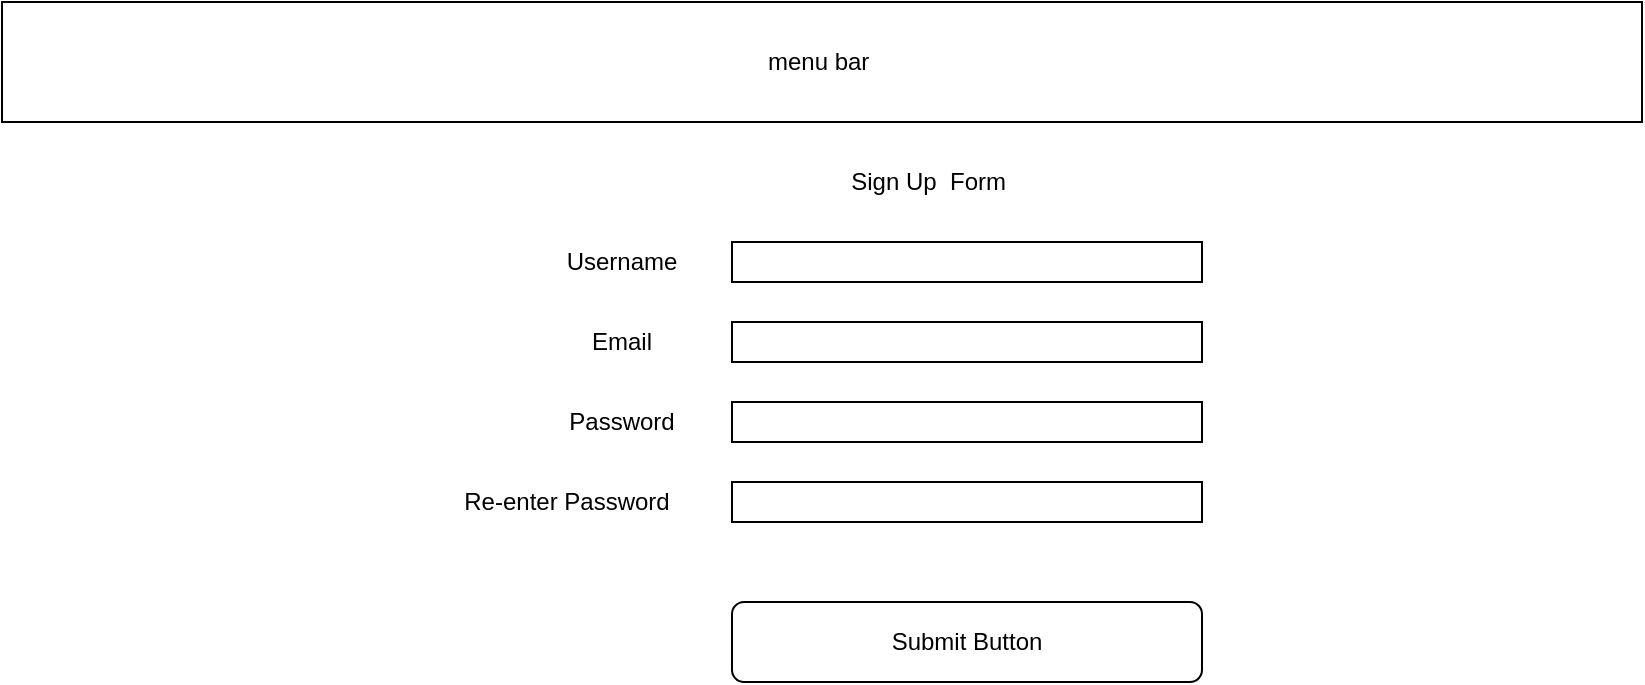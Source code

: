 <mxfile version="12.6.5" type="device"><diagram id="KS9qDpVRDcSzCMnc5_b4" name="Page-1"><mxGraphModel dx="1086" dy="806" grid="1" gridSize="10" guides="1" tooltips="1" connect="1" arrows="1" fold="1" page="1" pageScale="1" pageWidth="850" pageHeight="1100" math="0" shadow="0"><root><mxCell id="0"/><mxCell id="1" parent="0"/><mxCell id="m-ejE7aUuRxWoL1M6JmL-1" value="menu bar&amp;nbsp;" style="rounded=0;whiteSpace=wrap;html=1;" vertex="1" parent="1"><mxGeometry x="20" y="20" width="820" height="60" as="geometry"/></mxCell><mxCell id="m-ejE7aUuRxWoL1M6JmL-2" value="Sign Up&amp;nbsp; Form&amp;nbsp;" style="text;html=1;strokeColor=none;fillColor=none;align=center;verticalAlign=middle;whiteSpace=wrap;rounded=0;" vertex="1" parent="1"><mxGeometry x="290" y="100" width="390" height="20" as="geometry"/></mxCell><mxCell id="m-ejE7aUuRxWoL1M6JmL-3" value="Username" style="text;html=1;strokeColor=none;fillColor=none;align=center;verticalAlign=middle;whiteSpace=wrap;rounded=0;" vertex="1" parent="1"><mxGeometry x="310" y="140" width="40" height="20" as="geometry"/></mxCell><mxCell id="m-ejE7aUuRxWoL1M6JmL-4" value="" style="rounded=0;whiteSpace=wrap;html=1;" vertex="1" parent="1"><mxGeometry x="385" y="140" width="235" height="20" as="geometry"/></mxCell><mxCell id="m-ejE7aUuRxWoL1M6JmL-6" value="Password" style="text;html=1;strokeColor=none;fillColor=none;align=center;verticalAlign=middle;whiteSpace=wrap;rounded=0;" vertex="1" parent="1"><mxGeometry x="300" y="220" width="60" height="20" as="geometry"/></mxCell><mxCell id="m-ejE7aUuRxWoL1M6JmL-7" value="" style="rounded=0;whiteSpace=wrap;html=1;" vertex="1" parent="1"><mxGeometry x="385" y="220" width="235" height="20" as="geometry"/></mxCell><mxCell id="m-ejE7aUuRxWoL1M6JmL-8" value="Submit Button" style="rounded=1;whiteSpace=wrap;html=1;" vertex="1" parent="1"><mxGeometry x="385" y="320" width="235" height="40" as="geometry"/></mxCell><mxCell id="m-ejE7aUuRxWoL1M6JmL-9" value="Re-enter Password" style="text;html=1;strokeColor=none;fillColor=none;align=center;verticalAlign=middle;whiteSpace=wrap;rounded=0;" vertex="1" parent="1"><mxGeometry x="230" y="260" width="145" height="20" as="geometry"/></mxCell><mxCell id="m-ejE7aUuRxWoL1M6JmL-11" value="" style="rounded=0;whiteSpace=wrap;html=1;" vertex="1" parent="1"><mxGeometry x="385" y="260" width="235" height="20" as="geometry"/></mxCell><mxCell id="m-ejE7aUuRxWoL1M6JmL-12" value="Email" style="text;html=1;strokeColor=none;fillColor=none;align=center;verticalAlign=middle;whiteSpace=wrap;rounded=0;" vertex="1" parent="1"><mxGeometry x="300" y="180" width="60" height="20" as="geometry"/></mxCell><mxCell id="m-ejE7aUuRxWoL1M6JmL-13" value="" style="rounded=0;whiteSpace=wrap;html=1;" vertex="1" parent="1"><mxGeometry x="385" y="180" width="235" height="20" as="geometry"/></mxCell></root></mxGraphModel></diagram></mxfile>